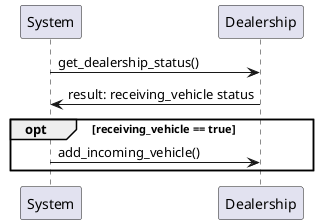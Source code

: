 @startuml


System -> Dealership: get_dealership_status()
System <- Dealership: result: receiving_vehicle status
    opt receiving_vehicle == true
        System -> Dealership: add_incoming_vehicle()
    end opt

@enduml